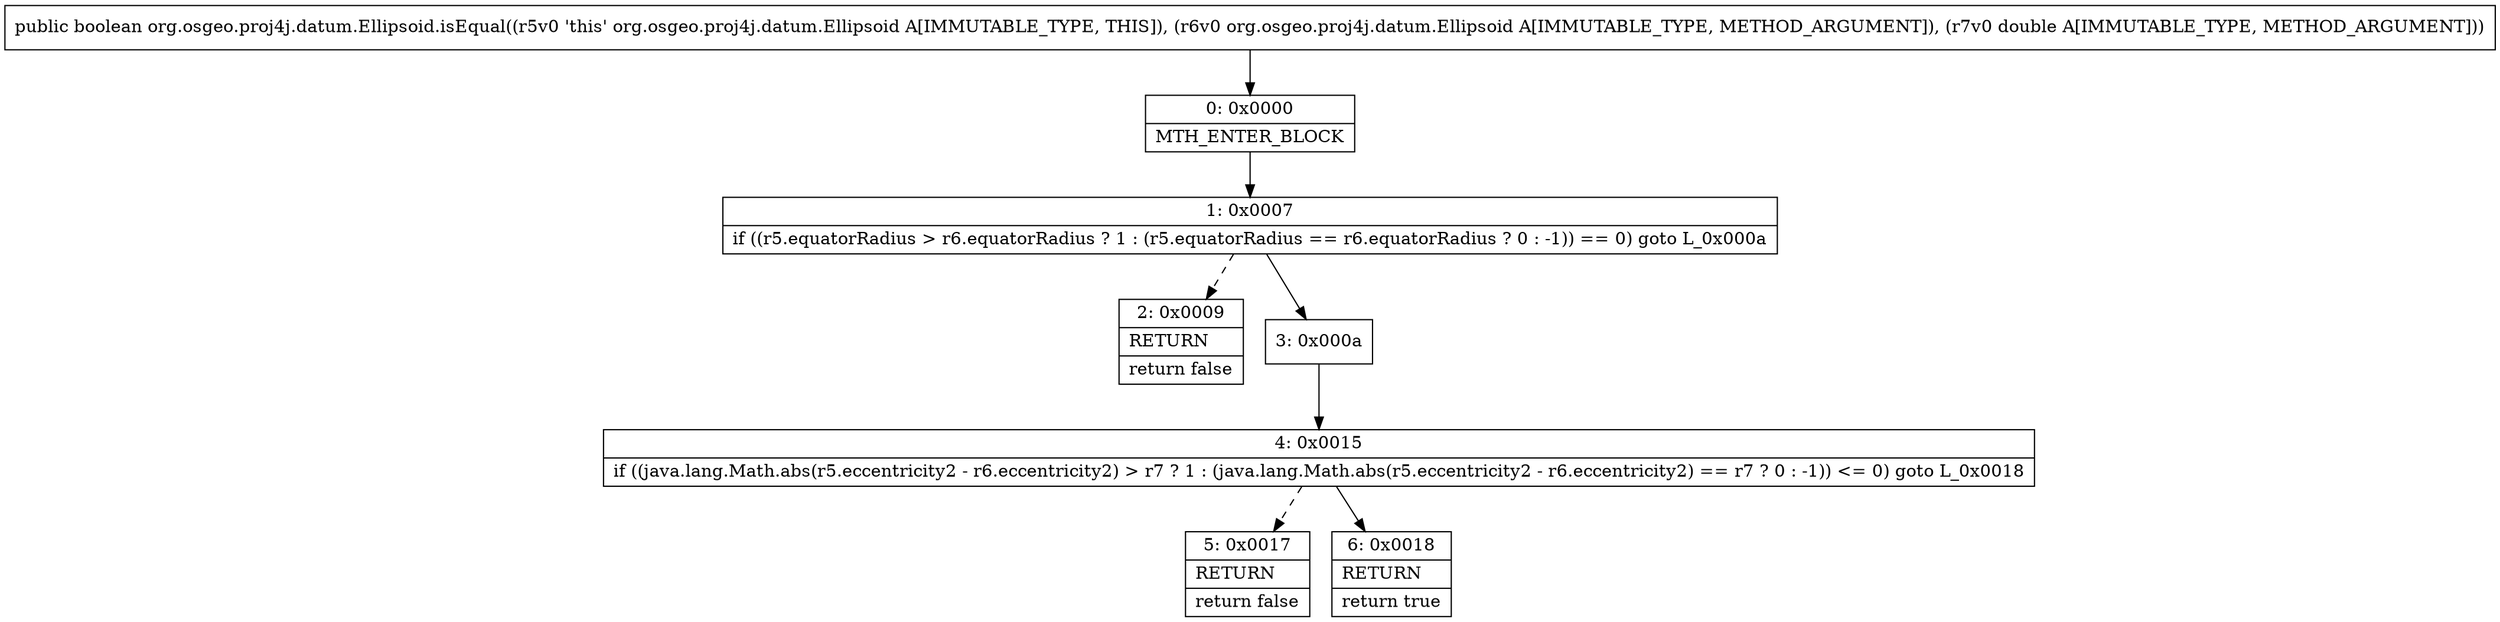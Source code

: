digraph "CFG fororg.osgeo.proj4j.datum.Ellipsoid.isEqual(Lorg\/osgeo\/proj4j\/datum\/Ellipsoid;D)Z" {
Node_0 [shape=record,label="{0\:\ 0x0000|MTH_ENTER_BLOCK\l}"];
Node_1 [shape=record,label="{1\:\ 0x0007|if ((r5.equatorRadius \> r6.equatorRadius ? 1 : (r5.equatorRadius == r6.equatorRadius ? 0 : \-1)) == 0) goto L_0x000a\l}"];
Node_2 [shape=record,label="{2\:\ 0x0009|RETURN\l|return false\l}"];
Node_3 [shape=record,label="{3\:\ 0x000a}"];
Node_4 [shape=record,label="{4\:\ 0x0015|if ((java.lang.Math.abs(r5.eccentricity2 \- r6.eccentricity2) \> r7 ? 1 : (java.lang.Math.abs(r5.eccentricity2 \- r6.eccentricity2) == r7 ? 0 : \-1)) \<= 0) goto L_0x0018\l}"];
Node_5 [shape=record,label="{5\:\ 0x0017|RETURN\l|return false\l}"];
Node_6 [shape=record,label="{6\:\ 0x0018|RETURN\l|return true\l}"];
MethodNode[shape=record,label="{public boolean org.osgeo.proj4j.datum.Ellipsoid.isEqual((r5v0 'this' org.osgeo.proj4j.datum.Ellipsoid A[IMMUTABLE_TYPE, THIS]), (r6v0 org.osgeo.proj4j.datum.Ellipsoid A[IMMUTABLE_TYPE, METHOD_ARGUMENT]), (r7v0 double A[IMMUTABLE_TYPE, METHOD_ARGUMENT])) }"];
MethodNode -> Node_0;
Node_0 -> Node_1;
Node_1 -> Node_2[style=dashed];
Node_1 -> Node_3;
Node_3 -> Node_4;
Node_4 -> Node_5[style=dashed];
Node_4 -> Node_6;
}

